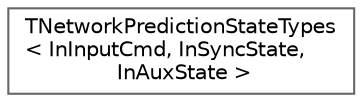 digraph "Graphical Class Hierarchy"
{
 // INTERACTIVE_SVG=YES
 // LATEX_PDF_SIZE
  bgcolor="transparent";
  edge [fontname=Helvetica,fontsize=10,labelfontname=Helvetica,labelfontsize=10];
  node [fontname=Helvetica,fontsize=10,shape=box,height=0.2,width=0.4];
  rankdir="LR";
  Node0 [id="Node000000",label="TNetworkPredictionStateTypes\l\< InInputCmd, InSyncState,\l InAuxState \>",height=0.2,width=0.4,color="grey40", fillcolor="white", style="filled",URL="$d3/dad/structTNetworkPredictionStateTypes.html",tooltip=" "];
}

